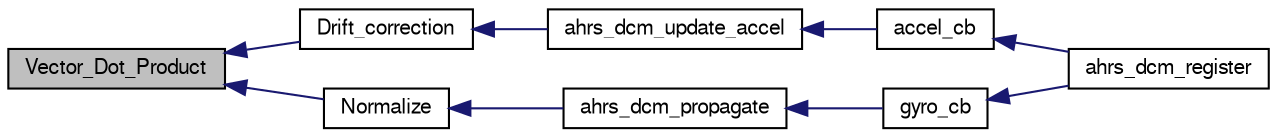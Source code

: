 digraph "Vector_Dot_Product"
{
  edge [fontname="FreeSans",fontsize="10",labelfontname="FreeSans",labelfontsize="10"];
  node [fontname="FreeSans",fontsize="10",shape=record];
  rankdir="LR";
  Node1 [label="Vector_Dot_Product",height=0.2,width=0.4,color="black", fillcolor="grey75", style="filled", fontcolor="black"];
  Node1 -> Node2 [dir="back",color="midnightblue",fontsize="10",style="solid",fontname="FreeSans"];
  Node2 [label="Drift_correction",height=0.2,width=0.4,color="black", fillcolor="white", style="filled",URL="$ahrs__float__dcm_8c.html#a0983667a3515b42c82ce0b23d0007439"];
  Node2 -> Node3 [dir="back",color="midnightblue",fontsize="10",style="solid",fontname="FreeSans"];
  Node3 [label="ahrs_dcm_update_accel",height=0.2,width=0.4,color="black", fillcolor="white", style="filled",URL="$ahrs__float__dcm_8h.html#a9e8f7f86867387eac6081a8b23ea9533"];
  Node3 -> Node4 [dir="back",color="midnightblue",fontsize="10",style="solid",fontname="FreeSans"];
  Node4 [label="accel_cb",height=0.2,width=0.4,color="black", fillcolor="white", style="filled",URL="$ahrs__float__dcm__wrapper_8c.html#aacd6b1869f263f90a6f1fbe777a87793"];
  Node4 -> Node5 [dir="back",color="midnightblue",fontsize="10",style="solid",fontname="FreeSans"];
  Node5 [label="ahrs_dcm_register",height=0.2,width=0.4,color="black", fillcolor="white", style="filled",URL="$ahrs__float__dcm__wrapper_8h.html#a18235ffdb70868861d5424fe8c4bafa5"];
  Node1 -> Node6 [dir="back",color="midnightblue",fontsize="10",style="solid",fontname="FreeSans"];
  Node6 [label="Normalize",height=0.2,width=0.4,color="black", fillcolor="white", style="filled",URL="$ahrs__float__dcm_8c.html#a231f7602591a267c2669a2af9b9c8749"];
  Node6 -> Node7 [dir="back",color="midnightblue",fontsize="10",style="solid",fontname="FreeSans"];
  Node7 [label="ahrs_dcm_propagate",height=0.2,width=0.4,color="black", fillcolor="white", style="filled",URL="$ahrs__float__dcm_8h.html#a085ad70d62a69cf92b8e08b27b9e60d1"];
  Node7 -> Node8 [dir="back",color="midnightblue",fontsize="10",style="solid",fontname="FreeSans"];
  Node8 [label="gyro_cb",height=0.2,width=0.4,color="black", fillcolor="white", style="filled",URL="$ahrs__float__dcm__wrapper_8c.html#a47e1ea35fdb43af72537c6c9f38b889d"];
  Node8 -> Node5 [dir="back",color="midnightblue",fontsize="10",style="solid",fontname="FreeSans"];
}
